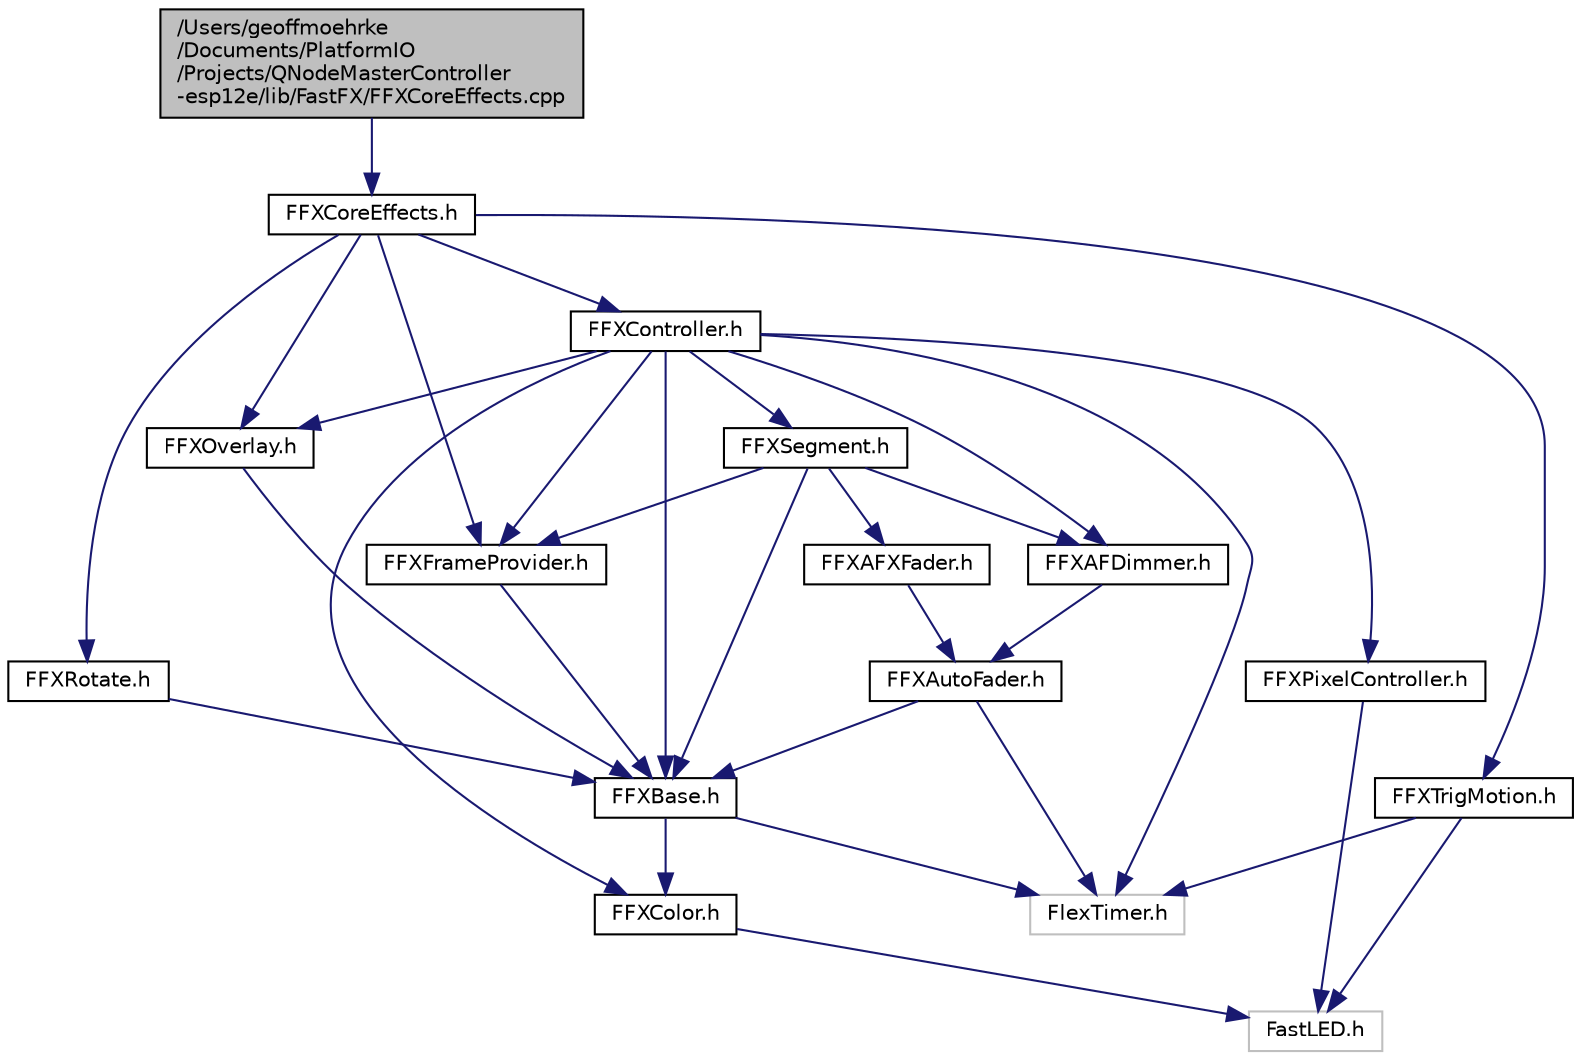 digraph "/Users/geoffmoehrke/Documents/PlatformIO/Projects/QNodeMasterController-esp12e/lib/FastFX/FFXCoreEffects.cpp"
{
 // LATEX_PDF_SIZE
  edge [fontname="Helvetica",fontsize="10",labelfontname="Helvetica",labelfontsize="10"];
  node [fontname="Helvetica",fontsize="10",shape=record];
  Node1 [label="/Users/geoffmoehrke\l/Documents/PlatformIO\l/Projects/QNodeMasterController\l-esp12e/lib/FastFX/FFXCoreEffects.cpp",height=0.2,width=0.4,color="black", fillcolor="grey75", style="filled", fontcolor="black",tooltip=" "];
  Node1 -> Node2 [color="midnightblue",fontsize="10",style="solid",fontname="Helvetica"];
  Node2 [label="FFXCoreEffects.h",height=0.2,width=0.4,color="black", fillcolor="white", style="filled",URL="$_f_f_x_core_effects_8h.html",tooltip=" "];
  Node2 -> Node3 [color="midnightblue",fontsize="10",style="solid",fontname="Helvetica"];
  Node3 [label="FFXRotate.h",height=0.2,width=0.4,color="black", fillcolor="white", style="filled",URL="$_f_f_x_rotate_8h.html",tooltip=" "];
  Node3 -> Node4 [color="midnightblue",fontsize="10",style="solid",fontname="Helvetica"];
  Node4 [label="FFXBase.h",height=0.2,width=0.4,color="black", fillcolor="white", style="filled",URL="$_f_f_x_base_8h.html",tooltip=" "];
  Node4 -> Node5 [color="midnightblue",fontsize="10",style="solid",fontname="Helvetica"];
  Node5 [label="FFXColor.h",height=0.2,width=0.4,color="black", fillcolor="white", style="filled",URL="$_f_f_x_color_8h.html",tooltip=" "];
  Node5 -> Node6 [color="midnightblue",fontsize="10",style="solid",fontname="Helvetica"];
  Node6 [label="FastLED.h",height=0.2,width=0.4,color="grey75", fillcolor="white", style="filled",tooltip=" "];
  Node4 -> Node7 [color="midnightblue",fontsize="10",style="solid",fontname="Helvetica"];
  Node7 [label="FlexTimer.h",height=0.2,width=0.4,color="grey75", fillcolor="white", style="filled",tooltip=" "];
  Node2 -> Node8 [color="midnightblue",fontsize="10",style="solid",fontname="Helvetica"];
  Node8 [label="FFXTrigMotion.h",height=0.2,width=0.4,color="black", fillcolor="white", style="filled",URL="$_f_f_x_trig_motion_8h.html",tooltip=" "];
  Node8 -> Node6 [color="midnightblue",fontsize="10",style="solid",fontname="Helvetica"];
  Node8 -> Node7 [color="midnightblue",fontsize="10",style="solid",fontname="Helvetica"];
  Node2 -> Node9 [color="midnightblue",fontsize="10",style="solid",fontname="Helvetica"];
  Node9 [label="FFXOverlay.h",height=0.2,width=0.4,color="black", fillcolor="white", style="filled",URL="$_f_f_x_overlay_8h.html",tooltip=" "];
  Node9 -> Node4 [color="midnightblue",fontsize="10",style="solid",fontname="Helvetica"];
  Node2 -> Node10 [color="midnightblue",fontsize="10",style="solid",fontname="Helvetica"];
  Node10 [label="FFXFrameProvider.h",height=0.2,width=0.4,color="black", fillcolor="white", style="filled",URL="$_f_f_x_frame_provider_8h.html",tooltip=" "];
  Node10 -> Node4 [color="midnightblue",fontsize="10",style="solid",fontname="Helvetica"];
  Node2 -> Node11 [color="midnightblue",fontsize="10",style="solid",fontname="Helvetica"];
  Node11 [label="FFXController.h",height=0.2,width=0.4,color="black", fillcolor="white", style="filled",URL="$_f_f_x_controller_8h.html",tooltip=" "];
  Node11 -> Node7 [color="midnightblue",fontsize="10",style="solid",fontname="Helvetica"];
  Node11 -> Node5 [color="midnightblue",fontsize="10",style="solid",fontname="Helvetica"];
  Node11 -> Node12 [color="midnightblue",fontsize="10",style="solid",fontname="Helvetica"];
  Node12 [label="FFXPixelController.h",height=0.2,width=0.4,color="black", fillcolor="white", style="filled",URL="$_f_f_x_pixel_controller_8h.html",tooltip=" "];
  Node12 -> Node6 [color="midnightblue",fontsize="10",style="solid",fontname="Helvetica"];
  Node11 -> Node4 [color="midnightblue",fontsize="10",style="solid",fontname="Helvetica"];
  Node11 -> Node9 [color="midnightblue",fontsize="10",style="solid",fontname="Helvetica"];
  Node11 -> Node10 [color="midnightblue",fontsize="10",style="solid",fontname="Helvetica"];
  Node11 -> Node13 [color="midnightblue",fontsize="10",style="solid",fontname="Helvetica"];
  Node13 [label="FFXAFDimmer.h",height=0.2,width=0.4,color="black", fillcolor="white", style="filled",URL="$_f_f_x_a_f_dimmer_8h.html",tooltip=" "];
  Node13 -> Node14 [color="midnightblue",fontsize="10",style="solid",fontname="Helvetica"];
  Node14 [label="FFXAutoFader.h",height=0.2,width=0.4,color="black", fillcolor="white", style="filled",URL="$_f_f_x_auto_fader_8h.html",tooltip=" "];
  Node14 -> Node7 [color="midnightblue",fontsize="10",style="solid",fontname="Helvetica"];
  Node14 -> Node4 [color="midnightblue",fontsize="10",style="solid",fontname="Helvetica"];
  Node11 -> Node15 [color="midnightblue",fontsize="10",style="solid",fontname="Helvetica"];
  Node15 [label="FFXSegment.h",height=0.2,width=0.4,color="black", fillcolor="white", style="filled",URL="$_f_f_x_segment_8h.html",tooltip=" "];
  Node15 -> Node4 [color="midnightblue",fontsize="10",style="solid",fontname="Helvetica"];
  Node15 -> Node10 [color="midnightblue",fontsize="10",style="solid",fontname="Helvetica"];
  Node15 -> Node13 [color="midnightblue",fontsize="10",style="solid",fontname="Helvetica"];
  Node15 -> Node16 [color="midnightblue",fontsize="10",style="solid",fontname="Helvetica"];
  Node16 [label="FFXAFXFader.h",height=0.2,width=0.4,color="black", fillcolor="white", style="filled",URL="$_f_f_x_a_f_x_fader_8h.html",tooltip=" "];
  Node16 -> Node14 [color="midnightblue",fontsize="10",style="solid",fontname="Helvetica"];
}
